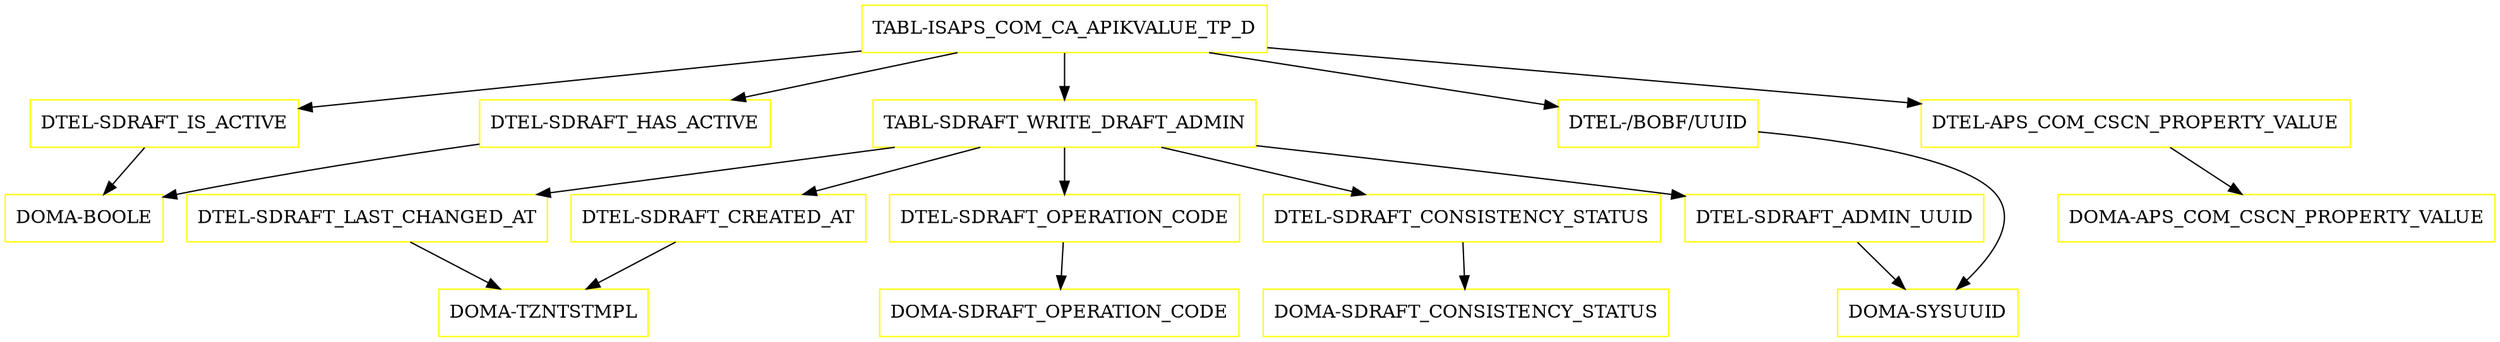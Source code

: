 digraph G {
  "TABL-ISAPS_COM_CA_APIKVALUE_TP_D" [shape=box,color=yellow];
  "DTEL-SDRAFT_IS_ACTIVE" [shape=box,color=yellow,URL="./DTEL_SDRAFT_IS_ACTIVE.html"];
  "DOMA-BOOLE" [shape=box,color=yellow,URL="./DOMA_BOOLE.html"];
  "TABL-SDRAFT_WRITE_DRAFT_ADMIN" [shape=box,color=yellow,URL="./TABL_SDRAFT_WRITE_DRAFT_ADMIN.html"];
  "DTEL-SDRAFT_OPERATION_CODE" [shape=box,color=yellow,URL="./DTEL_SDRAFT_OPERATION_CODE.html"];
  "DOMA-SDRAFT_OPERATION_CODE" [shape=box,color=yellow,URL="./DOMA_SDRAFT_OPERATION_CODE.html"];
  "DTEL-SDRAFT_CONSISTENCY_STATUS" [shape=box,color=yellow,URL="./DTEL_SDRAFT_CONSISTENCY_STATUS.html"];
  "DOMA-SDRAFT_CONSISTENCY_STATUS" [shape=box,color=yellow,URL="./DOMA_SDRAFT_CONSISTENCY_STATUS.html"];
  "DTEL-SDRAFT_ADMIN_UUID" [shape=box,color=yellow,URL="./DTEL_SDRAFT_ADMIN_UUID.html"];
  "DOMA-SYSUUID" [shape=box,color=yellow,URL="./DOMA_SYSUUID.html"];
  "DTEL-SDRAFT_LAST_CHANGED_AT" [shape=box,color=yellow,URL="./DTEL_SDRAFT_LAST_CHANGED_AT.html"];
  "DOMA-TZNTSTMPL" [shape=box,color=yellow,URL="./DOMA_TZNTSTMPL.html"];
  "DTEL-SDRAFT_CREATED_AT" [shape=box,color=yellow,URL="./DTEL_SDRAFT_CREATED_AT.html"];
  "DTEL-SDRAFT_HAS_ACTIVE" [shape=box,color=yellow,URL="./DTEL_SDRAFT_HAS_ACTIVE.html"];
  "DTEL-/BOBF/UUID" [shape=box,color=yellow,URL="./DTEL_%23BOBF%23UUID.html"];
  "DTEL-APS_COM_CSCN_PROPERTY_VALUE" [shape=box,color=yellow,URL="./DTEL_APS_COM_CSCN_PROPERTY_VALUE.html"];
  "DOMA-APS_COM_CSCN_PROPERTY_VALUE" [shape=box,color=yellow,URL="./DOMA_APS_COM_CSCN_PROPERTY_VALUE.html"];
  "TABL-ISAPS_COM_CA_APIKVALUE_TP_D" -> "DTEL-APS_COM_CSCN_PROPERTY_VALUE";
  "TABL-ISAPS_COM_CA_APIKVALUE_TP_D" -> "DTEL-/BOBF/UUID";
  "TABL-ISAPS_COM_CA_APIKVALUE_TP_D" -> "DTEL-SDRAFT_HAS_ACTIVE";
  "TABL-ISAPS_COM_CA_APIKVALUE_TP_D" -> "TABL-SDRAFT_WRITE_DRAFT_ADMIN";
  "TABL-ISAPS_COM_CA_APIKVALUE_TP_D" -> "DTEL-SDRAFT_IS_ACTIVE";
  "DTEL-SDRAFT_IS_ACTIVE" -> "DOMA-BOOLE";
  "TABL-SDRAFT_WRITE_DRAFT_ADMIN" -> "DTEL-SDRAFT_CREATED_AT";
  "TABL-SDRAFT_WRITE_DRAFT_ADMIN" -> "DTEL-SDRAFT_LAST_CHANGED_AT";
  "TABL-SDRAFT_WRITE_DRAFT_ADMIN" -> "DTEL-SDRAFT_ADMIN_UUID";
  "TABL-SDRAFT_WRITE_DRAFT_ADMIN" -> "DTEL-SDRAFT_CONSISTENCY_STATUS";
  "TABL-SDRAFT_WRITE_DRAFT_ADMIN" -> "DTEL-SDRAFT_OPERATION_CODE";
  "DTEL-SDRAFT_OPERATION_CODE" -> "DOMA-SDRAFT_OPERATION_CODE";
  "DTEL-SDRAFT_CONSISTENCY_STATUS" -> "DOMA-SDRAFT_CONSISTENCY_STATUS";
  "DTEL-SDRAFT_ADMIN_UUID" -> "DOMA-SYSUUID";
  "DTEL-SDRAFT_LAST_CHANGED_AT" -> "DOMA-TZNTSTMPL";
  "DTEL-SDRAFT_CREATED_AT" -> "DOMA-TZNTSTMPL";
  "DTEL-SDRAFT_HAS_ACTIVE" -> "DOMA-BOOLE";
  "DTEL-/BOBF/UUID" -> "DOMA-SYSUUID";
  "DTEL-APS_COM_CSCN_PROPERTY_VALUE" -> "DOMA-APS_COM_CSCN_PROPERTY_VALUE";
}
